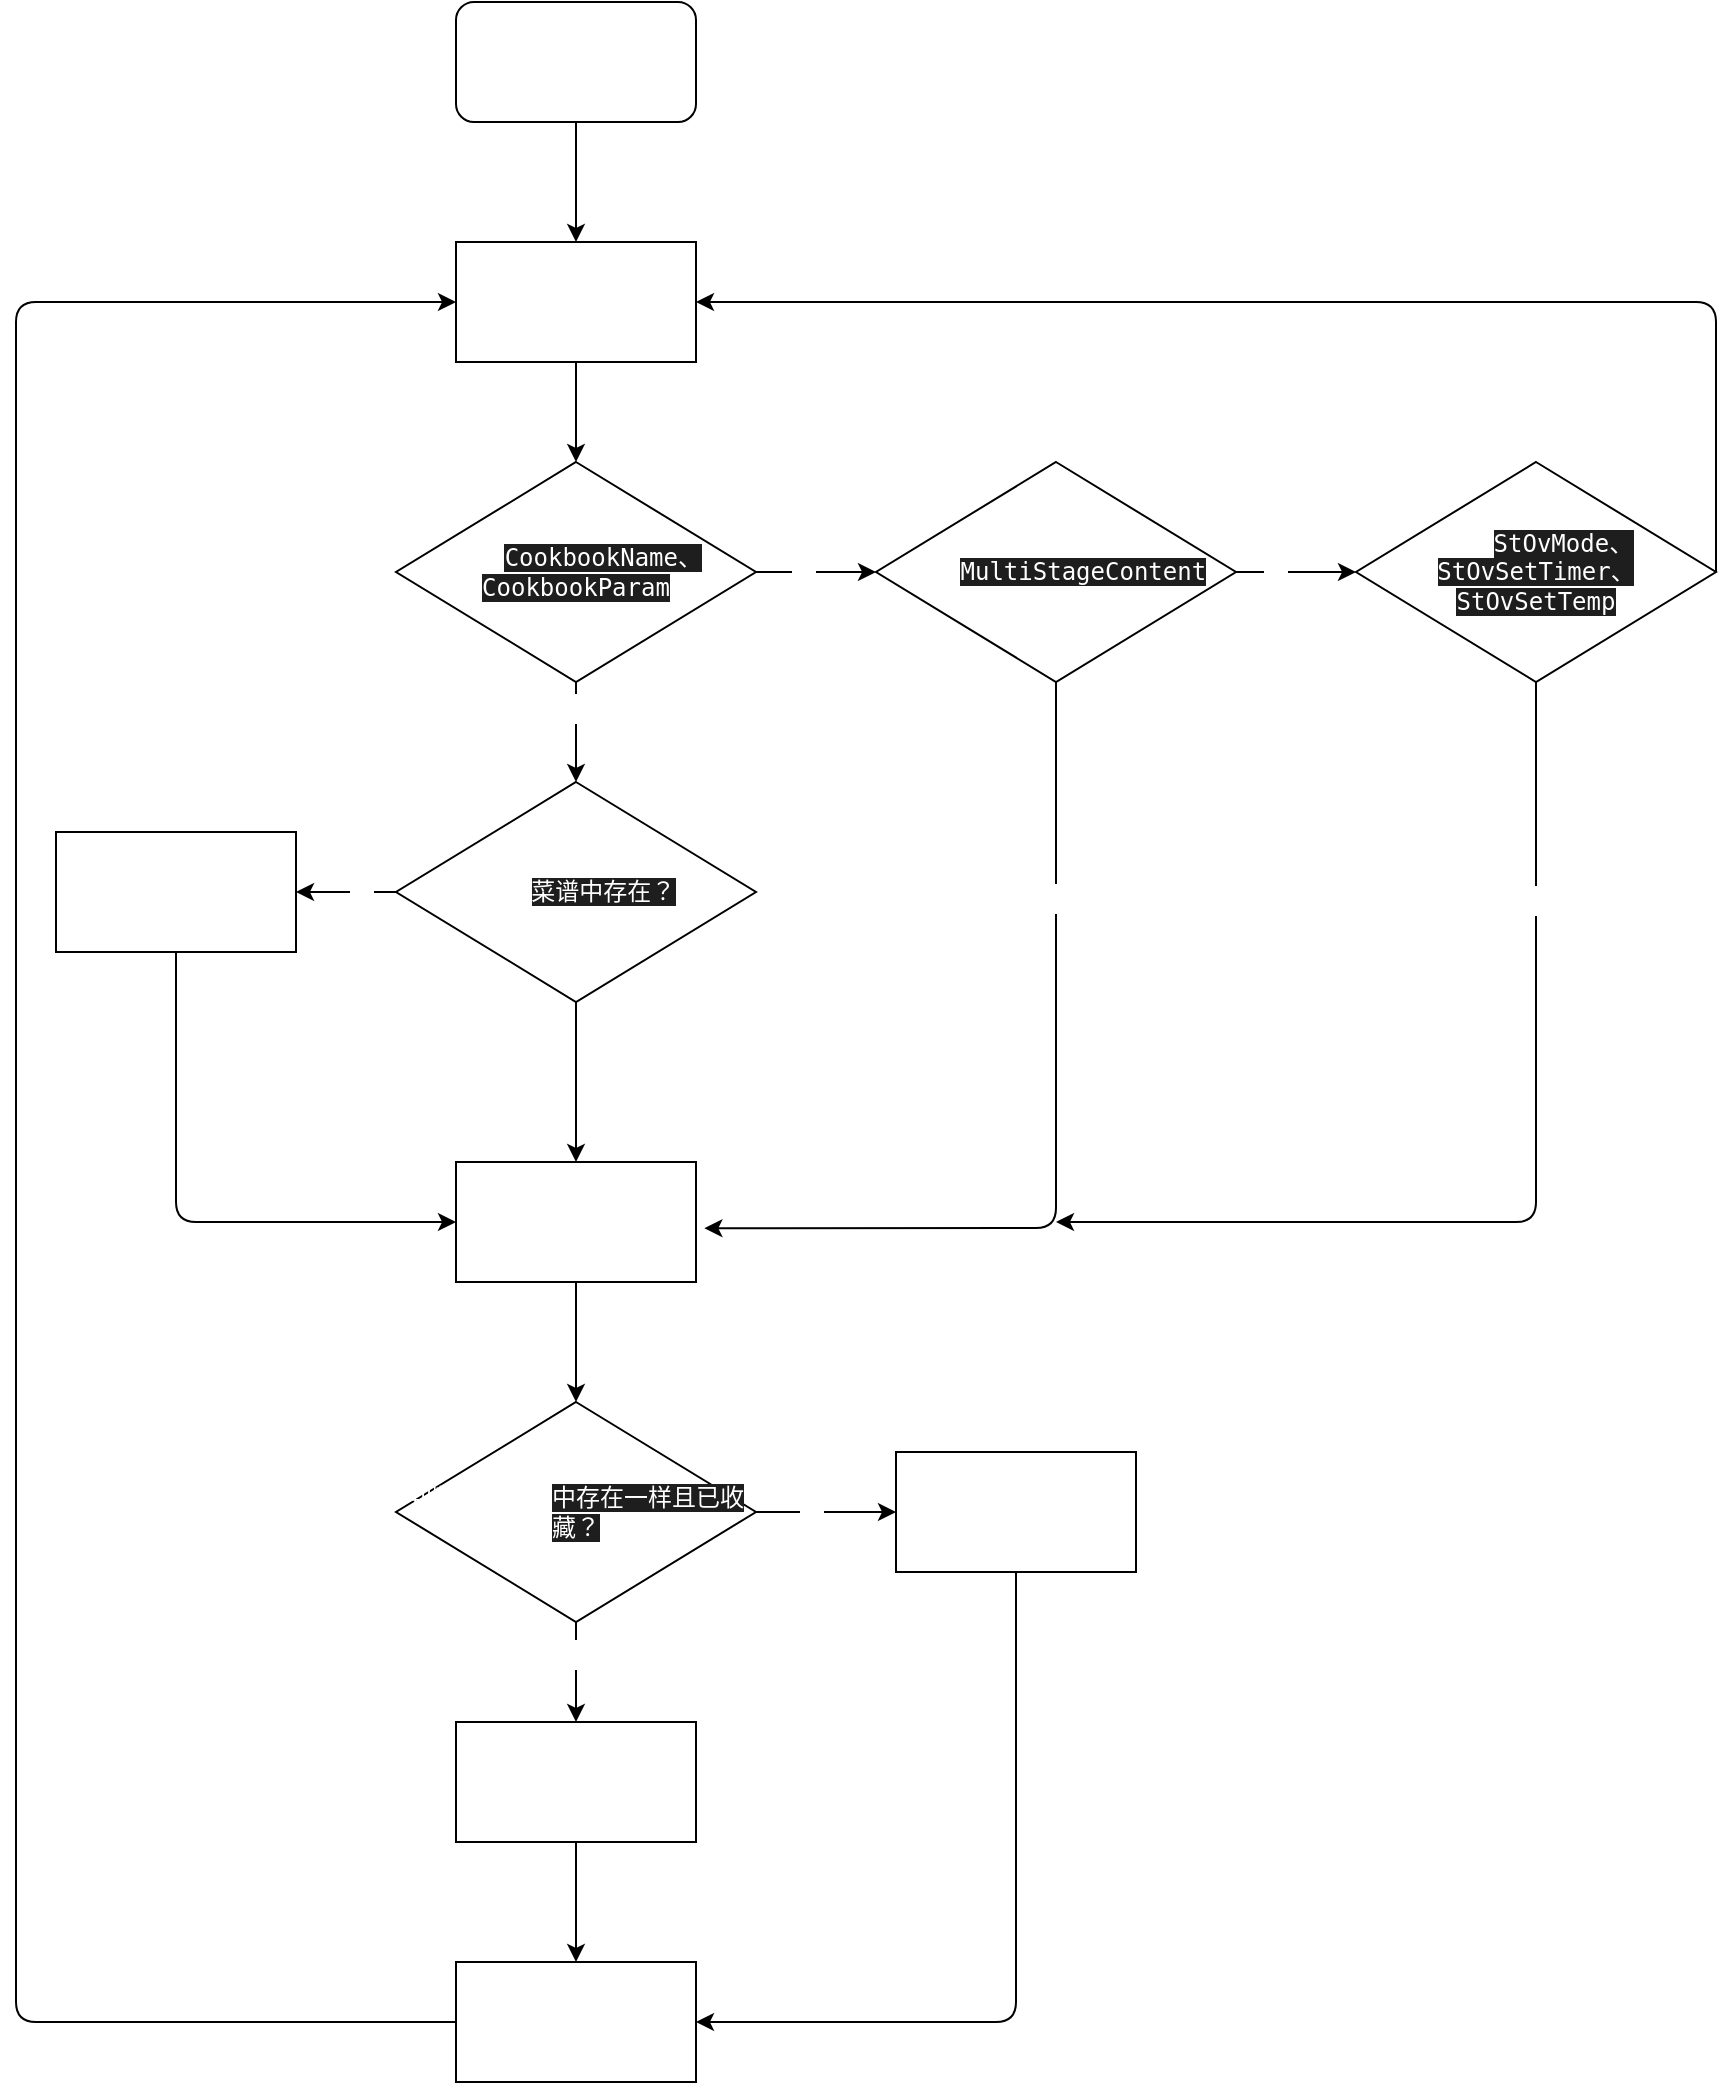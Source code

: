 <mxfile>
    <diagram id="6sCf-PyjNcTY3iOVAVQo" name="第 1 页">
        <mxGraphModel dx="1112" dy="790" grid="1" gridSize="10" guides="1" tooltips="1" connect="1" arrows="1" fold="1" page="1" pageScale="1" pageWidth="1169" pageHeight="1654" math="0" shadow="0">
            <root>
                <mxCell id="0"/>
                <mxCell id="1" parent="0"/>
                <mxCell id="19" style="edgeStyle=none;html=1;exitX=0.5;exitY=1;exitDx=0;exitDy=0;entryX=0.5;entryY=0;entryDx=0;entryDy=0;fontSize=12;fontColor=#FFFFFF;" parent="1" source="2" target="18" edge="1">
                    <mxGeometry relative="1" as="geometry"/>
                </mxCell>
                <mxCell id="2" value="初始化" style="rounded=1;whiteSpace=wrap;html=1;fontColor=#FFFFFF;fontSize=12;" parent="1" vertex="1">
                    <mxGeometry x="340" y="40" width="120" height="60" as="geometry"/>
                </mxCell>
                <mxCell id="15" value="" style="edgeStyle=none;html=1;fontSize=12;fontColor=#FFFFFF;" parent="1" source="3" target="7" edge="1">
                    <mxGeometry relative="1" as="geometry"/>
                </mxCell>
                <mxCell id="37" value="是" style="edgeLabel;html=1;align=center;verticalAlign=middle;resizable=0;points=[];fontSize=12;fontColor=#FFFFFF;" parent="15" vertex="1" connectable="0">
                    <mxGeometry x="-0.51" y="-1" relative="1" as="geometry">
                        <mxPoint as="offset"/>
                    </mxGeometry>
                </mxCell>
                <mxCell id="16" style="edgeStyle=none;html=1;exitX=1;exitY=0.5;exitDx=0;exitDy=0;entryX=0;entryY=0.5;entryDx=0;entryDy=0;fontSize=12;fontColor=#FFFFFF;" parent="1" source="3" target="4" edge="1">
                    <mxGeometry relative="1" as="geometry"/>
                </mxCell>
                <mxCell id="23" value="否" style="edgeLabel;html=1;align=center;verticalAlign=middle;resizable=0;points=[];fontSize=12;fontColor=#FFFFFF;" parent="16" vertex="1" connectable="0">
                    <mxGeometry x="-0.244" y="1" relative="1" as="geometry">
                        <mxPoint as="offset"/>
                    </mxGeometry>
                </mxCell>
                <mxCell id="3" value="判断&amp;nbsp;&lt;span style=&quot;background-color: rgb(30, 30, 30); font-family: &amp;quot;droid sans mono&amp;quot;, monospace, monospace, &amp;quot;droid sans fallback&amp;quot;; font-size: 12px;&quot;&gt;CookbookName、&lt;/span&gt;&lt;span style=&quot;background-color: rgb(30, 30, 30); font-family: &amp;quot;droid sans mono&amp;quot;, monospace, monospace, &amp;quot;droid sans fallback&amp;quot;; font-size: 12px;&quot;&gt;CookbookParam&lt;/span&gt;" style="rhombus;whiteSpace=wrap;html=1;fontColor=#FFFFFF;fontSize=12;" parent="1" vertex="1">
                    <mxGeometry x="310" y="270" width="180" height="110" as="geometry"/>
                </mxCell>
                <mxCell id="17" style="edgeStyle=none;html=1;exitX=1;exitY=0.5;exitDx=0;exitDy=0;entryX=0;entryY=0.5;entryDx=0;entryDy=0;fontSize=12;fontColor=#FFFFFF;" parent="1" source="4" target="5" edge="1">
                    <mxGeometry relative="1" as="geometry"/>
                </mxCell>
                <mxCell id="24" value="否" style="edgeLabel;html=1;align=center;verticalAlign=middle;resizable=0;points=[];fontSize=12;fontColor=#FFFFFF;" parent="17" vertex="1" connectable="0">
                    <mxGeometry x="-0.386" relative="1" as="geometry">
                        <mxPoint as="offset"/>
                    </mxGeometry>
                </mxCell>
                <mxCell id="25" style="edgeStyle=none;html=1;exitX=0.5;exitY=1;exitDx=0;exitDy=0;entryX=1.035;entryY=0.552;entryDx=0;entryDy=0;entryPerimeter=0;fontSize=12;fontColor=#FFFFFF;" parent="1" source="4" target="8" edge="1">
                    <mxGeometry relative="1" as="geometry">
                        <Array as="points">
                            <mxPoint x="640" y="653"/>
                        </Array>
                    </mxGeometry>
                </mxCell>
                <mxCell id="40" value="是" style="edgeLabel;html=1;align=center;verticalAlign=middle;resizable=0;points=[];fontSize=12;fontColor=#FFFFFF;" parent="25" vertex="1" connectable="0">
                    <mxGeometry x="-0.518" relative="1" as="geometry">
                        <mxPoint as="offset"/>
                    </mxGeometry>
                </mxCell>
                <mxCell id="4" value="判断&amp;nbsp;&lt;span style=&quot;background-color: rgb(30, 30, 30); font-family: &amp;quot;droid sans mono&amp;quot;, monospace, monospace, &amp;quot;droid sans fallback&amp;quot;; font-size: 12px;&quot;&gt;MultiStageContent&lt;/span&gt;" style="rhombus;whiteSpace=wrap;html=1;fontColor=#FFFFFF;fontSize=12;" parent="1" vertex="1">
                    <mxGeometry x="550" y="270" width="180" height="110" as="geometry"/>
                </mxCell>
                <mxCell id="21" style="edgeStyle=none;html=1;exitX=1;exitY=0.5;exitDx=0;exitDy=0;entryX=1;entryY=0.5;entryDx=0;entryDy=0;fontSize=12;fontColor=#FFFFFF;" parent="1" source="5" target="18" edge="1">
                    <mxGeometry relative="1" as="geometry">
                        <Array as="points">
                            <mxPoint x="970" y="190"/>
                        </Array>
                    </mxGeometry>
                </mxCell>
                <mxCell id="26" style="edgeStyle=none;html=1;exitX=0.5;exitY=1;exitDx=0;exitDy=0;fontSize=12;fontColor=#FFFFFF;" parent="1" source="5" edge="1">
                    <mxGeometry relative="1" as="geometry">
                        <mxPoint x="640" y="650" as="targetPoint"/>
                        <Array as="points">
                            <mxPoint x="880" y="650"/>
                        </Array>
                    </mxGeometry>
                </mxCell>
                <mxCell id="41" value="是" style="edgeLabel;html=1;align=center;verticalAlign=middle;resizable=0;points=[];fontSize=12;fontColor=#FFFFFF;" parent="26" vertex="1" connectable="0">
                    <mxGeometry x="-0.573" y="-1" relative="1" as="geometry">
                        <mxPoint as="offset"/>
                    </mxGeometry>
                </mxCell>
                <mxCell id="5" value="判断&amp;nbsp;&lt;span style=&quot;background-color: rgb(30 , 30 , 30) ; font-family: &amp;#34;droid sans mono&amp;#34; , monospace , monospace , &amp;#34;droid sans fallback&amp;#34; ; font-size: 12px&quot;&gt;StOvMode&lt;/span&gt;&lt;span style=&quot;background-color: rgb(30 , 30 , 30) ; font-family: &amp;#34;droid sans mono&amp;#34; , monospace , monospace , &amp;#34;droid sans fallback&amp;#34; ; font-size: 12px&quot;&gt;、&lt;/span&gt;&lt;span style=&quot;background-color: rgb(30 , 30 , 30) ; font-family: &amp;#34;droid sans mono&amp;#34; , monospace , monospace , &amp;#34;droid sans fallback&amp;#34; ; font-size: 12px&quot;&gt;StOvSetTimer、&lt;/span&gt;&lt;span style=&quot;background-color: rgb(30 , 30 , 30) ; font-family: &amp;#34;droid sans mono&amp;#34; , monospace , monospace , &amp;#34;droid sans fallback&amp;#34; ; font-size: 12px&quot;&gt;StOvSetTemp&lt;/span&gt;" style="rhombus;whiteSpace=wrap;html=1;fontColor=#FFFFFF;fontSize=12;" parent="1" vertex="1">
                    <mxGeometry x="790" y="270" width="180" height="110" as="geometry"/>
                </mxCell>
                <mxCell id="27" style="edgeStyle=none;html=1;exitX=0.5;exitY=1;exitDx=0;exitDy=0;entryX=0.5;entryY=0;entryDx=0;entryDy=0;fontSize=12;fontColor=#FFFFFF;" parent="1" source="7" target="8" edge="1">
                    <mxGeometry relative="1" as="geometry"/>
                </mxCell>
                <mxCell id="28" style="edgeStyle=none;html=1;exitX=0;exitY=0.5;exitDx=0;exitDy=0;entryX=1;entryY=0.5;entryDx=0;entryDy=0;fontSize=12;fontColor=#FFFFFF;" parent="1" source="7" target="9" edge="1">
                    <mxGeometry relative="1" as="geometry"/>
                </mxCell>
                <mxCell id="38" value="是" style="edgeLabel;html=1;align=center;verticalAlign=middle;resizable=0;points=[];fontSize=12;fontColor=#FFFFFF;" parent="28" vertex="1" connectable="0">
                    <mxGeometry x="-0.265" y="2" relative="1" as="geometry">
                        <mxPoint as="offset"/>
                    </mxGeometry>
                </mxCell>
                <mxCell id="7" value="判断 &lt;font face=&quot;droid sans mono, monospace, monospace, droid sans fallback&quot; style=&quot;font-size: 12px;&quot;&gt;&lt;span style=&quot;font-size: 12px; background-color: rgb(30, 30, 30);&quot;&gt;菜谱中存在？&lt;/span&gt;&lt;/font&gt;" style="rhombus;whiteSpace=wrap;html=1;fontColor=#FFFFFF;fontSize=12;" parent="1" vertex="1">
                    <mxGeometry x="310" y="430" width="180" height="110" as="geometry"/>
                </mxCell>
                <mxCell id="30" style="edgeStyle=none;html=1;exitX=0.5;exitY=1;exitDx=0;exitDy=0;entryX=0.5;entryY=0;entryDx=0;entryDy=0;fontSize=12;fontColor=#FFFFFF;" parent="1" source="8" target="10" edge="1">
                    <mxGeometry relative="1" as="geometry"/>
                </mxCell>
                <mxCell id="8" value="生成一条待插入历史数据" style="rounded=0;whiteSpace=wrap;html=1;fontColor=#FFFFFF;fontSize=12;" parent="1" vertex="1">
                    <mxGeometry x="340" y="620" width="120" height="60" as="geometry"/>
                </mxCell>
                <mxCell id="29" style="edgeStyle=none;html=1;exitX=0.5;exitY=1;exitDx=0;exitDy=0;entryX=0;entryY=0.5;entryDx=0;entryDy=0;fontSize=12;fontColor=#FFFFFF;" parent="1" source="9" target="8" edge="1">
                    <mxGeometry relative="1" as="geometry">
                        <Array as="points">
                            <mxPoint x="200" y="650"/>
                        </Array>
                    </mxGeometry>
                </mxCell>
                <mxCell id="9" value="从菜谱中查询获取数据" style="rounded=0;whiteSpace=wrap;html=1;fontColor=#FFFFFF;fontSize=12;" parent="1" vertex="1">
                    <mxGeometry x="140" y="455" width="120" height="60" as="geometry"/>
                </mxCell>
                <mxCell id="31" style="edgeStyle=none;html=1;exitX=1;exitY=0.5;exitDx=0;exitDy=0;entryX=0;entryY=0.5;entryDx=0;entryDy=0;fontSize=12;fontColor=#FFFFFF;" parent="1" source="10" target="11" edge="1">
                    <mxGeometry relative="1" as="geometry"/>
                </mxCell>
                <mxCell id="42" value="是" style="edgeLabel;html=1;align=center;verticalAlign=middle;resizable=0;points=[];fontSize=12;fontColor=#FFFFFF;" parent="31" vertex="1" connectable="0">
                    <mxGeometry x="-0.244" y="3" relative="1" as="geometry">
                        <mxPoint as="offset"/>
                    </mxGeometry>
                </mxCell>
                <mxCell id="32" style="edgeStyle=none;html=1;exitX=0.5;exitY=1;exitDx=0;exitDy=0;entryX=0.5;entryY=0;entryDx=0;entryDy=0;fontSize=12;fontColor=#FFFFFF;" parent="1" source="10" target="12" edge="1">
                    <mxGeometry relative="1" as="geometry"/>
                </mxCell>
                <mxCell id="43" value="否" style="edgeLabel;html=1;align=center;verticalAlign=middle;resizable=0;points=[];fontSize=12;fontColor=#FFFFFF;" parent="32" vertex="1" connectable="0">
                    <mxGeometry x="-0.386" y="1" relative="1" as="geometry">
                        <mxPoint as="offset"/>
                    </mxGeometry>
                </mxCell>
                <mxCell id="10" value="判断历史记录&lt;font face=&quot;droid sans mono, monospace, monospace, droid sans fallback&quot; style=&quot;font-size: 12px&quot;&gt;&lt;span style=&quot;font-size: 12px ; background-color: rgb(30 , 30 , 30)&quot;&gt;中存在一样且已收藏？&lt;/span&gt;&lt;/font&gt;" style="rhombus;whiteSpace=wrap;html=1;fontColor=#FFFFFF;fontSize=12;" parent="1" vertex="1">
                    <mxGeometry x="310" y="740" width="180" height="110" as="geometry"/>
                </mxCell>
                <mxCell id="34" style="edgeStyle=none;html=1;exitX=0.5;exitY=1;exitDx=0;exitDy=0;entryX=1;entryY=0.5;entryDx=0;entryDy=0;fontSize=12;fontColor=#FFFFFF;" parent="1" source="11" target="13" edge="1">
                    <mxGeometry relative="1" as="geometry">
                        <Array as="points">
                            <mxPoint x="620" y="1050"/>
                        </Array>
                    </mxGeometry>
                </mxCell>
                <mxCell id="11" value="更新历史记录烹饪时间" style="rounded=0;whiteSpace=wrap;html=1;fontSize=12;fontColor=#FFFFFF;" parent="1" vertex="1">
                    <mxGeometry x="560" y="765" width="120" height="60" as="geometry"/>
                </mxCell>
                <mxCell id="33" style="edgeStyle=none;html=1;exitX=0.5;exitY=1;exitDx=0;exitDy=0;entryX=0.5;entryY=0;entryDx=0;entryDy=0;fontSize=12;fontColor=#FFFFFF;" parent="1" source="12" target="13" edge="1">
                    <mxGeometry relative="1" as="geometry"/>
                </mxCell>
                <mxCell id="12" value="增加一条历史记录" style="rounded=0;whiteSpace=wrap;html=1;fontSize=12;fontColor=#FFFFFF;" parent="1" vertex="1">
                    <mxGeometry x="340" y="900" width="120" height="60" as="geometry"/>
                </mxCell>
                <mxCell id="13" value="上报相关修改历史记录" style="rounded=0;whiteSpace=wrap;html=1;fontSize=12;fontColor=#FFFFFF;" parent="1" vertex="1">
                    <mxGeometry x="340" y="1020" width="120" height="60" as="geometry"/>
                </mxCell>
                <mxCell id="20" style="edgeStyle=none;html=1;exitX=0.5;exitY=1;exitDx=0;exitDy=0;entryX=0.5;entryY=0;entryDx=0;entryDy=0;fontSize=12;fontColor=#FFFFFF;" parent="1" source="18" target="3" edge="1">
                    <mxGeometry relative="1" as="geometry"/>
                </mxCell>
                <mxCell id="18" value="读取下发的数据" style="rounded=0;whiteSpace=wrap;html=1;fontColor=#FFFFFF;fontSize=12;" parent="1" vertex="1">
                    <mxGeometry x="340" y="160" width="120" height="60" as="geometry"/>
                </mxCell>
                <mxCell id="36" style="edgeStyle=none;html=1;exitX=0;exitY=0.5;exitDx=0;exitDy=0;entryX=0;entryY=0.5;entryDx=0;entryDy=0;fontSize=12;fontColor=#FFFFFF;" parent="1" source="13" target="18" edge="1">
                    <mxGeometry relative="1" as="geometry">
                        <mxPoint x="340" y="1050" as="sourcePoint"/>
                        <mxPoint x="340" y="190" as="targetPoint"/>
                        <Array as="points">
                            <mxPoint x="120" y="1050"/>
                            <mxPoint x="120" y="190"/>
                        </Array>
                    </mxGeometry>
                </mxCell>
            </root>
        </mxGraphModel>
    </diagram>
</mxfile>